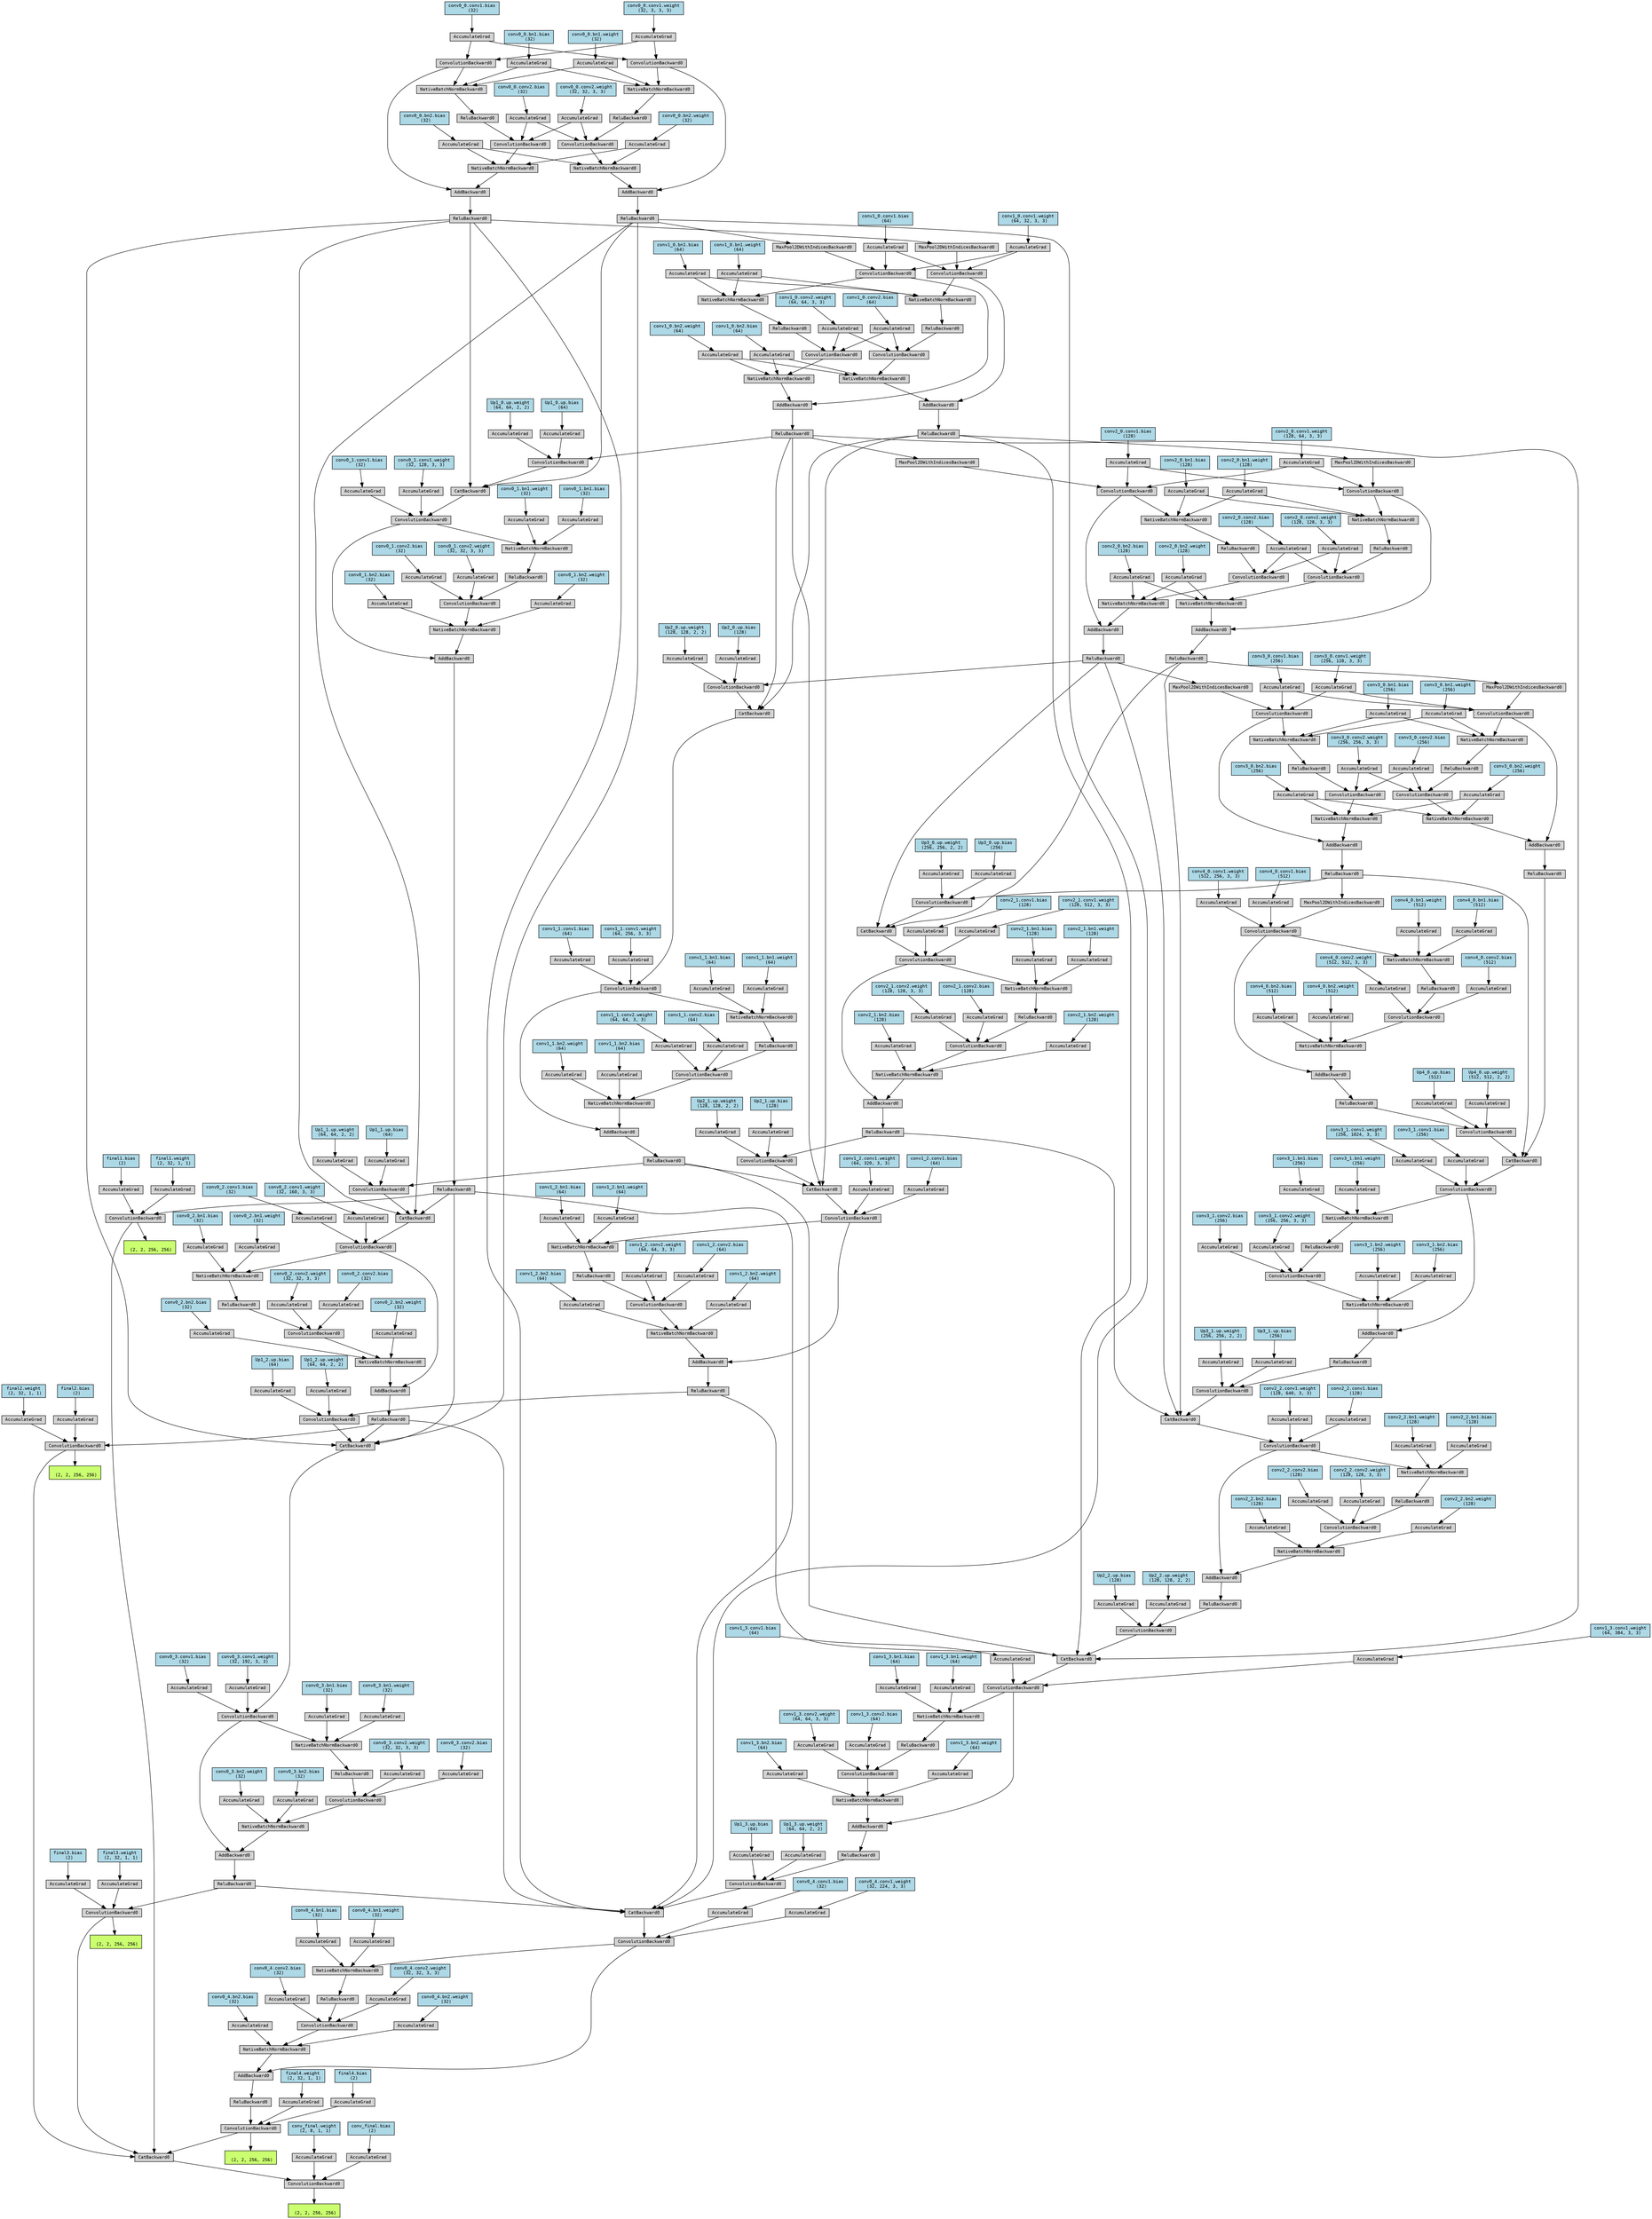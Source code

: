 digraph {
	graph [size="153.6,153.6"]
	node [align=left fontname=monospace fontsize=10 height=0.2 ranksep=0.1 shape=box style=filled]
	2801308381488 [label="
 (2, 2, 256, 256)" fillcolor=darkolivegreen1]
	2801308367216 [label=ConvolutionBackward0]
	2801308367168 -> 2801308367216
	2801308367168 [label=ReluBackward0]
	2801308366304 -> 2801308367168
	2801308366304 [label=AddBackward0]
	2801308366976 -> 2801308366304
	2801308366976 [label=NativeBatchNormBackward0]
	2801308366832 -> 2801308366976
	2801308366832 [label=ConvolutionBackward0]
	2801308366640 -> 2801308366832
	2801308366640 [label=ReluBackward0]
	2801308366448 -> 2801308366640
	2801308366448 [label=NativeBatchNormBackward0]
	2801308367024 -> 2801308366448
	2801308367024 [label=ConvolutionBackward0]
	2801308366064 -> 2801308367024
	2801308366064 [label=CatBackward0]
	2801308365776 -> 2801308366064
	2801308365776 [label=ReluBackward0]
	2801308365536 -> 2801308365776
	2801308365536 [label=AddBackward0]
	2801308365440 -> 2801308365536
	2801308365440 [label=NativeBatchNormBackward0]
	2801308367504 -> 2801308365440
	2801308367504 [label=ConvolutionBackward0]
	2801308367696 -> 2801308367504
	2801308367696 [label=ReluBackward0]
	2801308367888 -> 2801308367696
	2801308367888 [label=NativeBatchNormBackward0]
	2801308365488 -> 2801308367888
	2801308365488 [label=ConvolutionBackward0]
	2801308368128 -> 2801308365488
	2801237506544 [label="conv0_0.conv1.weight
 (32, 3, 3, 3)" fillcolor=lightblue]
	2801237506544 -> 2801308368128
	2801308368128 [label=AccumulateGrad]
	2801308368080 -> 2801308365488
	2801237506624 [label="conv0_0.conv1.bias
 (32)" fillcolor=lightblue]
	2801237506624 -> 2801308368080
	2801308368080 [label=AccumulateGrad]
	2801308367984 -> 2801308367888
	2801237506704 [label="conv0_0.bn1.weight
 (32)" fillcolor=lightblue]
	2801237506704 -> 2801308367984
	2801308367984 [label=AccumulateGrad]
	2801308367936 -> 2801308367888
	2801237506784 [label="conv0_0.bn1.bias
 (32)" fillcolor=lightblue]
	2801237506784 -> 2801308367936
	2801308367936 [label=AccumulateGrad]
	2801308367648 -> 2801308367504
	2801237507264 [label="conv0_0.conv2.weight
 (32, 32, 3, 3)" fillcolor=lightblue]
	2801237507264 -> 2801308367648
	2801308367648 [label=AccumulateGrad]
	2801308367600 -> 2801308367504
	2801237507344 [label="conv0_0.conv2.bias
 (32)" fillcolor=lightblue]
	2801237507344 -> 2801308367600
	2801308367600 [label=AccumulateGrad]
	2801308367456 -> 2801308365440
	2801237507424 [label="conv0_0.bn2.weight
 (32)" fillcolor=lightblue]
	2801237507424 -> 2801308367456
	2801308367456 [label=AccumulateGrad]
	2801308367408 -> 2801308365440
	2801237507504 [label="conv0_0.bn2.bias
 (32)" fillcolor=lightblue]
	2801237507504 -> 2801308367408
	2801308367408 [label=AccumulateGrad]
	2801308365488 -> 2801308365536
	2801308365920 -> 2801308366064
	2801308365920 [label=ReluBackward0]
	2801308367552 -> 2801308365920
	2801308367552 [label=AddBackward0]
	2801308367840 -> 2801308367552
	2801308367840 [label=NativeBatchNormBackward0]
	2801308368176 -> 2801308367840
	2801308368176 [label=ConvolutionBackward0]
	2801308368272 -> 2801308368176
	2801308368272 [label=ReluBackward0]
	2801308368368 -> 2801308368272
	2801308368368 [label=NativeBatchNormBackward0]
	2801308367744 -> 2801308368368
	2801308367744 [label=ConvolutionBackward0]
	2801308368128 -> 2801308367744
	2801308368080 -> 2801308367744
	2801308367984 -> 2801308368368
	2801308367936 -> 2801308368368
	2801308367648 -> 2801308368176
	2801308367600 -> 2801308368176
	2801308367456 -> 2801308367840
	2801308367408 -> 2801308367840
	2801308367744 -> 2801308367552
	2801308365968 -> 2801308366064
	2801308365968 [label=ConvolutionBackward0]
	2801308368032 -> 2801308365968
	2801308368032 [label=ReluBackward0]
	2801308368512 -> 2801308368032
	2801308368512 [label=AddBackward0]
	2801308368416 -> 2801308368512
	2801308368416 [label=NativeBatchNormBackward0]
	2801308368656 -> 2801308368416
	2801308368656 [label=ConvolutionBackward0]
	2801308368848 -> 2801308368656
	2801308368848 [label=ReluBackward0]
	2801308418256 -> 2801308368848
	2801308418256 [label=NativeBatchNormBackward0]
	2801308367792 -> 2801308418256
	2801308367792 [label=ConvolutionBackward0]
	2801308418496 -> 2801308367792
	2801308418496 [label=MaxPool2DWithIndicesBackward0]
	2801308365920 -> 2801308418496
	2801308418448 -> 2801308367792
	2801237507904 [label="conv1_0.conv1.weight
 (64, 32, 3, 3)" fillcolor=lightblue]
	2801237507904 -> 2801308418448
	2801308418448 [label=AccumulateGrad]
	2801308418400 -> 2801308367792
	2801237507984 [label="conv1_0.conv1.bias
 (64)" fillcolor=lightblue]
	2801237507984 -> 2801308418400
	2801308418400 [label=AccumulateGrad]
	2801308418352 -> 2801308418256
	2801237536832 [label="conv1_0.bn1.weight
 (64)" fillcolor=lightblue]
	2801237536832 -> 2801308418352
	2801308418352 [label=AccumulateGrad]
	2801308418304 -> 2801308418256
	2801237536912 [label="conv1_0.bn1.bias
 (64)" fillcolor=lightblue]
	2801237536912 -> 2801308418304
	2801308418304 [label=AccumulateGrad]
	2801308368800 -> 2801308368656
	2801237537312 [label="conv1_0.conv2.weight
 (64, 64, 3, 3)" fillcolor=lightblue]
	2801237537312 -> 2801308368800
	2801308368800 [label=AccumulateGrad]
	2801308368752 -> 2801308368656
	2801237537392 [label="conv1_0.conv2.bias
 (64)" fillcolor=lightblue]
	2801237537392 -> 2801308368752
	2801308368752 [label=AccumulateGrad]
	2801308368608 -> 2801308368416
	2801237537472 [label="conv1_0.bn2.weight
 (64)" fillcolor=lightblue]
	2801237537472 -> 2801308368608
	2801308368608 [label=AccumulateGrad]
	2801308368560 -> 2801308368416
	2801237537552 [label="conv1_0.bn2.bias
 (64)" fillcolor=lightblue]
	2801237537552 -> 2801308368560
	2801308368560 [label=AccumulateGrad]
	2801308367792 -> 2801308368512
	2801308365632 -> 2801308365968
	2801237537952 [label="Up1_0.up.weight
 (64, 64, 2, 2)" fillcolor=lightblue]
	2801237537952 -> 2801308365632
	2801308365632 [label=AccumulateGrad]
	2801308365680 -> 2801308365968
	2801237538032 [label="Up1_0.up.bias
 (64)" fillcolor=lightblue]
	2801237538032 -> 2801308365680
	2801308365680 [label=AccumulateGrad]
	2801308366112 -> 2801308367024
	2801237620672 [label="conv0_1.conv1.weight
 (32, 128, 3, 3)" fillcolor=lightblue]
	2801237620672 -> 2801308366112
	2801308366112 [label=AccumulateGrad]
	2801308366160 -> 2801308367024
	2801237620752 [label="conv0_1.conv1.bias
 (32)" fillcolor=lightblue]
	2801237620752 -> 2801308366160
	2801308366160 [label=AccumulateGrad]
	2801308366208 -> 2801308366448
	2801237620832 [label="conv0_1.bn1.weight
 (32)" fillcolor=lightblue]
	2801237620832 -> 2801308366208
	2801308366208 [label=AccumulateGrad]
	2801308366256 -> 2801308366448
	2801237620912 [label="conv0_1.bn1.bias
 (32)" fillcolor=lightblue]
	2801237620912 -> 2801308366256
	2801308366256 [label=AccumulateGrad]
	2801308366688 -> 2801308366832
	2801237621312 [label="conv0_1.conv2.weight
 (32, 32, 3, 3)" fillcolor=lightblue]
	2801237621312 -> 2801308366688
	2801308366688 [label=AccumulateGrad]
	2801308366736 -> 2801308366832
	2801237621392 [label="conv0_1.conv2.bias
 (32)" fillcolor=lightblue]
	2801237621392 -> 2801308366736
	2801308366736 [label=AccumulateGrad]
	2801308366880 -> 2801308366976
	2801237621472 [label="conv0_1.bn2.weight
 (32)" fillcolor=lightblue]
	2801237621472 -> 2801308366880
	2801308366880 [label=AccumulateGrad]
	2801308366928 -> 2801308366976
	2801237621552 [label="conv0_1.bn2.bias
 (32)" fillcolor=lightblue]
	2801237621552 -> 2801308366928
	2801308366928 [label=AccumulateGrad]
	2801308367024 -> 2801308366304
	2801308367360 -> 2801308367216
	2801277907168 [label="final1.weight
 (2, 32, 1, 1)" fillcolor=lightblue]
	2801277907168 -> 2801308367360
	2801308367360 [label=AccumulateGrad]
	2801308367072 -> 2801308367216
	2801277907248 [label="final1.bias
 (2)" fillcolor=lightblue]
	2801277907248 -> 2801308367072
	2801308367072 [label=AccumulateGrad]
	2801308367216 -> 2801308381488
	2801308381648 [label="
 (2, 2, 256, 256)" fillcolor=darkolivegreen1]
	2801308367120 [label=ConvolutionBackward0]
	2801308366784 -> 2801308367120
	2801308366784 [label=ReluBackward0]
	2801308366016 -> 2801308366784
	2801308366016 [label=AddBackward0]
	2801308368224 -> 2801308366016
	2801308368224 [label=NativeBatchNormBackward0]
	2801308368704 -> 2801308368224
	2801308368704 [label=ConvolutionBackward0]
	2801308418544 -> 2801308368704
	2801308418544 [label=ReluBackward0]
	2801308418736 -> 2801308418544
	2801308418736 [label=NativeBatchNormBackward0]
	2801308365728 -> 2801308418736
	2801308365728 [label=ConvolutionBackward0]
	2801308418976 -> 2801308365728
	2801308418976 [label=CatBackward0]
	2801308365776 -> 2801308418976
	2801308365920 -> 2801308418976
	2801308367168 -> 2801308418976
	2801308419168 -> 2801308418976
	2801308419168 [label=ConvolutionBackward0]
	2801308419264 -> 2801308419168
	2801308419264 [label=ReluBackward0]
	2801308419456 -> 2801308419264
	2801308419456 [label=AddBackward0]
	2801308419552 -> 2801308419456
	2801308419552 [label=NativeBatchNormBackward0]
	2801308419696 -> 2801308419552
	2801308419696 [label=ConvolutionBackward0]
	2801308419888 -> 2801308419696
	2801308419888 [label=ReluBackward0]
	2801308420080 -> 2801308419888
	2801308420080 [label=NativeBatchNormBackward0]
	2801308419504 -> 2801308420080
	2801308419504 [label=ConvolutionBackward0]
	2801308420320 -> 2801308419504
	2801308420320 [label=CatBackward0]
	2801308420512 -> 2801308420320
	2801308420512 [label=ReluBackward0]
	2801308420656 -> 2801308420512
	2801308420656 [label=AddBackward0]
	2801308420752 -> 2801308420656
	2801308420752 [label=NativeBatchNormBackward0]
	2801308420896 -> 2801308420752
	2801308420896 [label=ConvolutionBackward0]
	2801308420992 -> 2801308420896
	2801308420992 [label=ReluBackward0]
	2801308421088 -> 2801308420992
	2801308421088 [label=NativeBatchNormBackward0]
	2801308420704 -> 2801308421088
	2801308420704 [label=ConvolutionBackward0]
	2801308421232 -> 2801308420704
	2801308421232 [label=MaxPool2DWithIndicesBackward0]
	2801308365776 -> 2801308421232
	2801308418448 -> 2801308420704
	2801308418400 -> 2801308420704
	2801308418352 -> 2801308421088
	2801308418304 -> 2801308421088
	2801308368800 -> 2801308420896
	2801308368752 -> 2801308420896
	2801308368608 -> 2801308420752
	2801308368560 -> 2801308420752
	2801308420704 -> 2801308420656
	2801308368032 -> 2801308420320
	2801308420464 -> 2801308420320
	2801308420464 [label=ConvolutionBackward0]
	2801308420848 -> 2801308420464
	2801308420848 [label=ReluBackward0]
	2801308420800 -> 2801308420848
	2801308420800 [label=AddBackward0]
	2801308421280 -> 2801308420800
	2801308421280 [label=NativeBatchNormBackward0]
	2801308421424 -> 2801308421280
	2801308421424 [label=ConvolutionBackward0]
	2801308421616 -> 2801308421424
	2801308421616 [label=ReluBackward0]
	2801308421808 -> 2801308421616
	2801308421808 [label=NativeBatchNormBackward0]
	2801308421328 -> 2801308421808
	2801308421328 [label=ConvolutionBackward0]
	2801308422048 -> 2801308421328
	2801308422048 [label=MaxPool2DWithIndicesBackward0]
	2801308368032 -> 2801308422048
	2801308422000 -> 2801308421328
	2801237538192 [label="conv2_0.conv1.weight
 (128, 64, 3, 3)" fillcolor=lightblue]
	2801237538192 -> 2801308422000
	2801308422000 [label=AccumulateGrad]
	2801308421952 -> 2801308421328
	2801237538272 [label="conv2_0.conv1.bias
 (128)" fillcolor=lightblue]
	2801237538272 -> 2801308421952
	2801308421952 [label=AccumulateGrad]
	2801308421904 -> 2801308421808
	2801237538352 [label="conv2_0.bn1.weight
 (128)" fillcolor=lightblue]
	2801237538352 -> 2801308421904
	2801308421904 [label=AccumulateGrad]
	2801308421856 -> 2801308421808
	2801237538432 [label="conv2_0.bn1.bias
 (128)" fillcolor=lightblue]
	2801237538432 -> 2801308421856
	2801308421856 [label=AccumulateGrad]
	2801308421568 -> 2801308421424
	2801237538832 [label="conv2_0.conv2.weight
 (128, 128, 3, 3)" fillcolor=lightblue]
	2801237538832 -> 2801308421568
	2801308421568 [label=AccumulateGrad]
	2801308421520 -> 2801308421424
	2801237538912 [label="conv2_0.conv2.bias
 (128)" fillcolor=lightblue]
	2801237538912 -> 2801308421520
	2801308421520 [label=AccumulateGrad]
	2801308421376 -> 2801308421280
	2801237538992 [label="conv2_0.bn2.weight
 (128)" fillcolor=lightblue]
	2801237538992 -> 2801308421376
	2801308421376 [label=AccumulateGrad]
	2801308421136 -> 2801308421280
	2801237539072 [label="conv2_0.bn2.bias
 (128)" fillcolor=lightblue]
	2801237539072 -> 2801308421136
	2801308421136 [label=AccumulateGrad]
	2801308421328 -> 2801308420800
	2801308420560 -> 2801308420464
	2801237539472 [label="Up2_0.up.weight
 (128, 128, 2, 2)" fillcolor=lightblue]
	2801237539472 -> 2801308420560
	2801308420560 [label=AccumulateGrad]
	2801308420608 -> 2801308420464
	2801237539552 [label="Up2_0.up.bias
 (128)" fillcolor=lightblue]
	2801237539552 -> 2801308420608
	2801308420608 [label=AccumulateGrad]
	2801308420272 -> 2801308419504
	2801237621952 [label="conv1_1.conv1.weight
 (64, 256, 3, 3)" fillcolor=lightblue]
	2801237621952 -> 2801308420272
	2801308420272 [label=AccumulateGrad]
	2801308420224 -> 2801308419504
	2801237622032 [label="conv1_1.conv1.bias
 (64)" fillcolor=lightblue]
	2801237622032 -> 2801308420224
	2801308420224 [label=AccumulateGrad]
	2801308420176 -> 2801308420080
	2801237622112 [label="conv1_1.bn1.weight
 (64)" fillcolor=lightblue]
	2801237622112 -> 2801308420176
	2801308420176 [label=AccumulateGrad]
	2801308420128 -> 2801308420080
	2801237622192 [label="conv1_1.bn1.bias
 (64)" fillcolor=lightblue]
	2801237622192 -> 2801308420128
	2801308420128 [label=AccumulateGrad]
	2801308419840 -> 2801308419696
	2801237622592 [label="conv1_1.conv2.weight
 (64, 64, 3, 3)" fillcolor=lightblue]
	2801237622592 -> 2801308419840
	2801308419840 [label=AccumulateGrad]
	2801308419792 -> 2801308419696
	2801237622672 [label="conv1_1.conv2.bias
 (64)" fillcolor=lightblue]
	2801237622672 -> 2801308419792
	2801308419792 [label=AccumulateGrad]
	2801308419648 -> 2801308419552
	2801277669440 [label="conv1_1.bn2.weight
 (64)" fillcolor=lightblue]
	2801277669440 -> 2801308419648
	2801308419648 [label=AccumulateGrad]
	2801308419600 -> 2801308419552
	2801277669520 [label="conv1_1.bn2.bias
 (64)" fillcolor=lightblue]
	2801277669520 -> 2801308419600
	2801308419600 [label=AccumulateGrad]
	2801308419504 -> 2801308419456
	2801308419216 -> 2801308419168
	2801277669920 [label="Up1_1.up.weight
 (64, 64, 2, 2)" fillcolor=lightblue]
	2801277669920 -> 2801308419216
	2801308419216 [label=AccumulateGrad]
	2801308419072 -> 2801308419168
	2801277670000 [label="Up1_1.up.bias
 (64)" fillcolor=lightblue]
	2801277670000 -> 2801308419072
	2801308419072 [label=AccumulateGrad]
	2801308418928 -> 2801308365728
	2801277673200 [label="conv0_2.conv1.weight
 (32, 160, 3, 3)" fillcolor=lightblue]
	2801277673200 -> 2801308418928
	2801308418928 [label=AccumulateGrad]
	2801308418880 -> 2801308365728
	2801277673280 [label="conv0_2.conv1.bias
 (32)" fillcolor=lightblue]
	2801277673280 -> 2801308418880
	2801308418880 [label=AccumulateGrad]
	2801308418832 -> 2801308418736
	2801277673360 [label="conv0_2.bn1.weight
 (32)" fillcolor=lightblue]
	2801277673360 -> 2801308418832
	2801308418832 [label=AccumulateGrad]
	2801308418784 -> 2801308418736
	2801277751360 [label="conv0_2.bn1.bias
 (32)" fillcolor=lightblue]
	2801277751360 -> 2801308418784
	2801308418784 [label=AccumulateGrad]
	2801308418160 -> 2801308368704
	2801277751760 [label="conv0_2.conv2.weight
 (32, 32, 3, 3)" fillcolor=lightblue]
	2801277751760 -> 2801308418160
	2801308418160 [label=AccumulateGrad]
	2801308418208 -> 2801308368704
	2801277751840 [label="conv0_2.conv2.bias
 (32)" fillcolor=lightblue]
	2801277751840 -> 2801308418208
	2801308418208 [label=AccumulateGrad]
	2801308368320 -> 2801308368224
	2801277751920 [label="conv0_2.bn2.weight
 (32)" fillcolor=lightblue]
	2801277751920 -> 2801308368320
	2801308368320 [label=AccumulateGrad]
	2801308368464 -> 2801308368224
	2801277752000 [label="conv0_2.bn2.bias
 (32)" fillcolor=lightblue]
	2801277752000 -> 2801308368464
	2801308368464 [label=AccumulateGrad]
	2801308365728 -> 2801308366016
	2801308367312 -> 2801308367120
	2801277907408 [label="final2.weight
 (2, 32, 1, 1)" fillcolor=lightblue]
	2801277907408 -> 2801308367312
	2801308367312 [label=AccumulateGrad]
	2801308367264 -> 2801308367120
	2801277907488 [label="final2.bias
 (2)" fillcolor=lightblue]
	2801277907488 -> 2801308367264
	2801308367264 [label=AccumulateGrad]
	2801308367120 -> 2801308381648
	2801308381728 [label="
 (2, 2, 256, 256)" fillcolor=darkolivegreen1]
	2801308366592 [label=ConvolutionBackward0]
	2801308366496 -> 2801308366592
	2801308366496 [label=ReluBackward0]
	2801308419024 -> 2801308366496
	2801308419024 [label=AddBackward0]
	2801308419312 -> 2801308419024
	2801308419312 [label=NativeBatchNormBackward0]
	2801308419744 -> 2801308419312
	2801308419744 [label=ConvolutionBackward0]
	2801308420368 -> 2801308419744
	2801308420368 [label=ReluBackward0]
	2801308421040 -> 2801308420368
	2801308421040 [label=NativeBatchNormBackward0]
	2801308419120 -> 2801308421040
	2801308419120 [label=ConvolutionBackward0]
	2801308422096 -> 2801308419120
	2801308422096 [label=CatBackward0]
	2801308365776 -> 2801308422096
	2801308365920 -> 2801308422096
	2801308367168 -> 2801308422096
	2801308366784 -> 2801308422096
	2801308455120 -> 2801308422096
	2801308455120 [label=ConvolutionBackward0]
	2801308455216 -> 2801308455120
	2801308455216 [label=ReluBackward0]
	2801308455408 -> 2801308455216
	2801308455408 [label=AddBackward0]
	2801308455504 -> 2801308455408
	2801308455504 [label=NativeBatchNormBackward0]
	2801308455648 -> 2801308455504
	2801308455648 [label=ConvolutionBackward0]
	2801308455840 -> 2801308455648
	2801308455840 [label=ReluBackward0]
	2801308456032 -> 2801308455840
	2801308456032 [label=NativeBatchNormBackward0]
	2801308455456 -> 2801308456032
	2801308455456 [label=ConvolutionBackward0]
	2801308456272 -> 2801308455456
	2801308456272 [label=CatBackward0]
	2801308420512 -> 2801308456272
	2801308368032 -> 2801308456272
	2801308419264 -> 2801308456272
	2801308456464 -> 2801308456272
	2801308456464 [label=ConvolutionBackward0]
	2801308456560 -> 2801308456464
	2801308456560 [label=ReluBackward0]
	2801308456752 -> 2801308456560
	2801308456752 [label=AddBackward0]
	2801308456848 -> 2801308456752
	2801308456848 [label=NativeBatchNormBackward0]
	2801308456992 -> 2801308456848
	2801308456992 [label=ConvolutionBackward0]
	2801308457232 -> 2801308456992
	2801308457232 [label=ReluBackward0]
	2801308457424 -> 2801308457232
	2801308457424 [label=NativeBatchNormBackward0]
	2801308456800 -> 2801308457424
	2801308456800 [label=ConvolutionBackward0]
	2801308457664 -> 2801308456800
	2801308457664 [label=CatBackward0]
	2801308457856 -> 2801308457664
	2801308457856 [label=ReluBackward0]
	2801308458000 -> 2801308457856
	2801308458000 [label=AddBackward0]
	2801308458096 -> 2801308458000
	2801308458096 [label=NativeBatchNormBackward0]
	2801308458240 -> 2801308458096
	2801308458240 [label=ConvolutionBackward0]
	2801308458336 -> 2801308458240
	2801308458336 [label=ReluBackward0]
	2801308458432 -> 2801308458336
	2801308458432 [label=NativeBatchNormBackward0]
	2801308458048 -> 2801308458432
	2801308458048 [label=ConvolutionBackward0]
	2801308458576 -> 2801308458048
	2801308458576 [label=MaxPool2DWithIndicesBackward0]
	2801308420512 -> 2801308458576
	2801308422000 -> 2801308458048
	2801308421952 -> 2801308458048
	2801308421904 -> 2801308458432
	2801308421856 -> 2801308458432
	2801308421568 -> 2801308458240
	2801308421520 -> 2801308458240
	2801308421376 -> 2801308458096
	2801308421136 -> 2801308458096
	2801308458048 -> 2801308458000
	2801308420848 -> 2801308457664
	2801308457808 -> 2801308457664
	2801308457808 [label=ConvolutionBackward0]
	2801308458192 -> 2801308457808
	2801308458192 [label=ReluBackward0]
	2801308458144 -> 2801308458192
	2801308458144 [label=AddBackward0]
	2801308458624 -> 2801308458144
	2801308458624 [label=NativeBatchNormBackward0]
	2801308458768 -> 2801308458624
	2801308458768 [label=ConvolutionBackward0]
	2801308458960 -> 2801308458768
	2801308458960 [label=ReluBackward0]
	2801308467408 -> 2801308458960
	2801308467408 [label=NativeBatchNormBackward0]
	2801308458672 -> 2801308467408
	2801308458672 [label=ConvolutionBackward0]
	2801308467648 -> 2801308458672
	2801308467648 [label=MaxPool2DWithIndicesBackward0]
	2801308420848 -> 2801308467648
	2801308467600 -> 2801308458672
	2801237539712 [label="conv3_0.conv1.weight
 (256, 128, 3, 3)" fillcolor=lightblue]
	2801237539712 -> 2801308467600
	2801308467600 [label=AccumulateGrad]
	2801308467552 -> 2801308458672
	2801237539792 [label="conv3_0.conv1.bias
 (256)" fillcolor=lightblue]
	2801237539792 -> 2801308467552
	2801308467552 [label=AccumulateGrad]
	2801308467504 -> 2801308467408
	2801237539872 [label="conv3_0.bn1.weight
 (256)" fillcolor=lightblue]
	2801237539872 -> 2801308467504
	2801308467504 [label=AccumulateGrad]
	2801308467456 -> 2801308467408
	2801237539952 [label="conv3_0.bn1.bias
 (256)" fillcolor=lightblue]
	2801237539952 -> 2801308467456
	2801308467456 [label=AccumulateGrad]
	2801308458912 -> 2801308458768
	2801237540352 [label="conv3_0.conv2.weight
 (256, 256, 3, 3)" fillcolor=lightblue]
	2801237540352 -> 2801308458912
	2801308458912 [label=AccumulateGrad]
	2801308458864 -> 2801308458768
	2801237540432 [label="conv3_0.conv2.bias
 (256)" fillcolor=lightblue]
	2801237540432 -> 2801308458864
	2801308458864 [label=AccumulateGrad]
	2801308458720 -> 2801308458624
	2801237540512 [label="conv3_0.bn2.weight
 (256)" fillcolor=lightblue]
	2801237540512 -> 2801308458720
	2801308458720 [label=AccumulateGrad]
	2801308458480 -> 2801308458624
	2801237540592 [label="conv3_0.bn2.bias
 (256)" fillcolor=lightblue]
	2801237540592 -> 2801308458480
	2801308458480 [label=AccumulateGrad]
	2801308458672 -> 2801308458144
	2801308457904 -> 2801308457808
	2801237618912 [label="Up3_0.up.weight
 (256, 256, 2, 2)" fillcolor=lightblue]
	2801237618912 -> 2801308457904
	2801308457904 [label=AccumulateGrad]
	2801308457952 -> 2801308457808
	2801237618992 [label="Up3_0.up.bias
 (256)" fillcolor=lightblue]
	2801237618992 -> 2801308457952
	2801308457952 [label=AccumulateGrad]
	2801308457616 -> 2801308456800
	2801277670160 [label="conv2_1.conv1.weight
 (128, 512, 3, 3)" fillcolor=lightblue]
	2801277670160 -> 2801308457616
	2801308457616 [label=AccumulateGrad]
	2801308457568 -> 2801308456800
	2801277670240 [label="conv2_1.conv1.bias
 (128)" fillcolor=lightblue]
	2801277670240 -> 2801308457568
	2801308457568 [label=AccumulateGrad]
	2801308457520 -> 2801308457424
	2801277670320 [label="conv2_1.bn1.weight
 (128)" fillcolor=lightblue]
	2801277670320 -> 2801308457520
	2801308457520 [label=AccumulateGrad]
	2801308457472 -> 2801308457424
	2801277670400 [label="conv2_1.bn1.bias
 (128)" fillcolor=lightblue]
	2801277670400 -> 2801308457472
	2801308457472 [label=AccumulateGrad]
	2801308457184 -> 2801308456992
	2801277670800 [label="conv2_1.conv2.weight
 (128, 128, 3, 3)" fillcolor=lightblue]
	2801277670800 -> 2801308457184
	2801308457184 [label=AccumulateGrad]
	2801308457136 -> 2801308456992
	2801277670880 [label="conv2_1.conv2.bias
 (128)" fillcolor=lightblue]
	2801277670880 -> 2801308457136
	2801308457136 [label=AccumulateGrad]
	2801308456944 -> 2801308456848
	2801277670960 [label="conv2_1.bn2.weight
 (128)" fillcolor=lightblue]
	2801277670960 -> 2801308456944
	2801308456944 [label=AccumulateGrad]
	2801308456896 -> 2801308456848
	2801277671040 [label="conv2_1.bn2.bias
 (128)" fillcolor=lightblue]
	2801277671040 -> 2801308456896
	2801308456896 [label=AccumulateGrad]
	2801308456800 -> 2801308456752
	2801308456512 -> 2801308456464
	2801277671440 [label="Up2_1.up.weight
 (128, 128, 2, 2)" fillcolor=lightblue]
	2801277671440 -> 2801308456512
	2801308456512 [label=AccumulateGrad]
	2801308456368 -> 2801308456464
	2801277671520 [label="Up2_1.up.bias
 (128)" fillcolor=lightblue]
	2801277671520 -> 2801308456368
	2801308456368 [label=AccumulateGrad]
	2801308456224 -> 2801308455456
	2801277752400 [label="conv1_2.conv1.weight
 (64, 320, 3, 3)" fillcolor=lightblue]
	2801277752400 -> 2801308456224
	2801308456224 [label=AccumulateGrad]
	2801308456176 -> 2801308455456
	2801277752480 [label="conv1_2.conv1.bias
 (64)" fillcolor=lightblue]
	2801277752480 -> 2801308456176
	2801308456176 [label=AccumulateGrad]
	2801308456128 -> 2801308456032
	2801277752560 [label="conv1_2.bn1.weight
 (64)" fillcolor=lightblue]
	2801277752560 -> 2801308456128
	2801308456128 [label=AccumulateGrad]
	2801308456080 -> 2801308456032
	2801277752640 [label="conv1_2.bn1.bias
 (64)" fillcolor=lightblue]
	2801277752640 -> 2801308456080
	2801308456080 [label=AccumulateGrad]
	2801308455792 -> 2801308455648
	2801277753040 [label="conv1_2.conv2.weight
 (64, 64, 3, 3)" fillcolor=lightblue]
	2801277753040 -> 2801308455792
	2801308455792 [label=AccumulateGrad]
	2801308455744 -> 2801308455648
	2801277753120 [label="conv1_2.conv2.bias
 (64)" fillcolor=lightblue]
	2801277753120 -> 2801308455744
	2801308455744 [label=AccumulateGrad]
	2801308455600 -> 2801308455504
	2801277753200 [label="conv1_2.bn2.weight
 (64)" fillcolor=lightblue]
	2801277753200 -> 2801308455600
	2801308455600 [label=AccumulateGrad]
	2801308455552 -> 2801308455504
	2801277753280 [label="conv1_2.bn2.bias
 (64)" fillcolor=lightblue]
	2801277753280 -> 2801308455552
	2801308455552 [label=AccumulateGrad]
	2801308455456 -> 2801308455408
	2801308455168 -> 2801308455120
	2801277753680 [label="Up1_2.up.weight
 (64, 64, 2, 2)" fillcolor=lightblue]
	2801277753680 -> 2801308455168
	2801308455168 [label=AccumulateGrad]
	2801308455024 -> 2801308455120
	2801277753760 [label="Up1_2.up.bias
 (64)" fillcolor=lightblue]
	2801277753760 -> 2801308455024
	2801308455024 [label=AccumulateGrad]
	2801308421712 -> 2801308419120
	2801277837456 [label="conv0_3.conv1.weight
 (32, 192, 3, 3)" fillcolor=lightblue]
	2801277837456 -> 2801308421712
	2801308421712 [label=AccumulateGrad]
	2801308421760 -> 2801308419120
	2801277837536 [label="conv0_3.conv1.bias
 (32)" fillcolor=lightblue]
	2801277837536 -> 2801308421760
	2801308421760 [label=AccumulateGrad]
	2801308421664 -> 2801308421040
	2801277837616 [label="conv0_3.bn1.weight
 (32)" fillcolor=lightblue]
	2801277837616 -> 2801308421664
	2801308421664 [label=AccumulateGrad]
	2801308421472 -> 2801308421040
	2801277837696 [label="conv0_3.bn1.bias
 (32)" fillcolor=lightblue]
	2801277837696 -> 2801308421472
	2801308421472 [label=AccumulateGrad]
	2801308419984 -> 2801308419744
	2801277838096 [label="conv0_3.conv2.weight
 (32, 32, 3, 3)" fillcolor=lightblue]
	2801277838096 -> 2801308419984
	2801308419984 [label=AccumulateGrad]
	2801308420032 -> 2801308419744
	2801277838176 [label="conv0_3.conv2.bias
 (32)" fillcolor=lightblue]
	2801277838176 -> 2801308420032
	2801308420032 [label=AccumulateGrad]
	2801308419360 -> 2801308419312
	2801277838256 [label="conv0_3.bn2.weight
 (32)" fillcolor=lightblue]
	2801277838256 -> 2801308419360
	2801308419360 [label=AccumulateGrad]
	2801308419408 -> 2801308419312
	2801277838336 [label="conv0_3.bn2.bias
 (32)" fillcolor=lightblue]
	2801277838336 -> 2801308419408
	2801308419408 [label=AccumulateGrad]
	2801308419120 -> 2801308419024
	2801308366544 -> 2801308366592
	2801277907648 [label="final3.weight
 (2, 32, 1, 1)" fillcolor=lightblue]
	2801277907648 -> 2801308366544
	2801308366544 [label=AccumulateGrad]
	2801308418112 -> 2801308366592
	2801277907728 [label="final3.bias
 (2)" fillcolor=lightblue]
	2801277907728 -> 2801308418112
	2801308418112 [label=AccumulateGrad]
	2801308366592 -> 2801308381728
	2801308381808 [label="
 (2, 2, 256, 256)" fillcolor=darkolivegreen1]
	2801308418688 [label=ConvolutionBackward0]
	2801308419936 -> 2801308418688
	2801308419936 [label=ReluBackward0]
	2801308420944 -> 2801308419936
	2801308420944 [label=AddBackward0]
	2801308455264 -> 2801308420944
	2801308455264 [label=NativeBatchNormBackward0]
	2801308455696 -> 2801308455264
	2801308455696 [label=ConvolutionBackward0]
	2801308456320 -> 2801308455696
	2801308456320 [label=ReluBackward0]
	2801308456656 -> 2801308456320
	2801308456656 [label=NativeBatchNormBackward0]
	2801308455072 -> 2801308456656
	2801308455072 [label=ConvolutionBackward0]
	2801308457712 -> 2801308455072
	2801308457712 [label=CatBackward0]
	2801308365776 -> 2801308457712
	2801308365920 -> 2801308457712
	2801308367168 -> 2801308457712
	2801308366784 -> 2801308457712
	2801308366496 -> 2801308457712
	2801308458384 -> 2801308457712
	2801308458384 [label=ConvolutionBackward0]
	2801308458816 -> 2801308458384
	2801308458816 [label=ReluBackward0]
	2801308467840 -> 2801308458816
	2801308467840 [label=AddBackward0]
	2801308467744 -> 2801308467840
	2801308467744 [label=NativeBatchNormBackward0]
	2801308467984 -> 2801308467744
	2801308467984 [label=ConvolutionBackward0]
	2801308468176 -> 2801308467984
	2801308468176 [label=ReluBackward0]
	2801308468368 -> 2801308468176
	2801308468368 [label=NativeBatchNormBackward0]
	2801308467792 -> 2801308468368
	2801308467792 [label=ConvolutionBackward0]
	2801308468608 -> 2801308467792
	2801308468608 [label=CatBackward0]
	2801308420512 -> 2801308468608
	2801308368032 -> 2801308468608
	2801308419264 -> 2801308468608
	2801308455216 -> 2801308468608
	2801308468800 -> 2801308468608
	2801308468800 [label=ConvolutionBackward0]
	2801308468896 -> 2801308468800
	2801308468896 [label=ReluBackward0]
	2801308469088 -> 2801308468896
	2801308469088 [label=AddBackward0]
	2801308469184 -> 2801308469088
	2801308469184 [label=NativeBatchNormBackward0]
	2801308469328 -> 2801308469184
	2801308469328 [label=ConvolutionBackward0]
	2801308469520 -> 2801308469328
	2801308469520 [label=ReluBackward0]
	2801308469712 -> 2801308469520
	2801308469712 [label=NativeBatchNormBackward0]
	2801308469136 -> 2801308469712
	2801308469136 [label=ConvolutionBackward0]
	2801308469952 -> 2801308469136
	2801308469952 [label=CatBackward0]
	2801308457856 -> 2801308469952
	2801308420848 -> 2801308469952
	2801308456560 -> 2801308469952
	2801308470144 -> 2801308469952
	2801308470144 [label=ConvolutionBackward0]
	2801308470240 -> 2801308470144
	2801308470240 [label=ReluBackward0]
	2801308470432 -> 2801308470240
	2801308470432 [label=AddBackward0]
	2801308470528 -> 2801308470432
	2801308470528 [label=NativeBatchNormBackward0]
	2801308470672 -> 2801308470528
	2801308470672 [label=ConvolutionBackward0]
	2801308470864 -> 2801308470672
	2801308470864 [label=ReluBackward0]
	2801308471056 -> 2801308470864
	2801308471056 [label=NativeBatchNormBackward0]
	2801308470480 -> 2801308471056
	2801308470480 [label=ConvolutionBackward0]
	2801308471248 -> 2801308470480
	2801308471248 [label=CatBackward0]
	2801308500224 -> 2801308471248
	2801308500224 [label=ReluBackward0]
	2801308500368 -> 2801308500224
	2801308500368 [label=AddBackward0]
	2801308500464 -> 2801308500368
	2801308500464 [label=NativeBatchNormBackward0]
	2801308500608 -> 2801308500464
	2801308500608 [label=ConvolutionBackward0]
	2801308500704 -> 2801308500608
	2801308500704 [label=ReluBackward0]
	2801308500800 -> 2801308500704
	2801308500800 [label=NativeBatchNormBackward0]
	2801308500416 -> 2801308500800
	2801308500416 [label=ConvolutionBackward0]
	2801308500944 -> 2801308500416
	2801308500944 [label=MaxPool2DWithIndicesBackward0]
	2801308457856 -> 2801308500944
	2801308467600 -> 2801308500416
	2801308467552 -> 2801308500416
	2801308467504 -> 2801308500800
	2801308467456 -> 2801308500800
	2801308458912 -> 2801308500608
	2801308458864 -> 2801308500608
	2801308458720 -> 2801308500464
	2801308458480 -> 2801308500464
	2801308500416 -> 2801308500368
	2801308458192 -> 2801308471248
	2801308500176 -> 2801308471248
	2801308500176 [label=ConvolutionBackward0]
	2801308500560 -> 2801308500176
	2801308500560 [label=ReluBackward0]
	2801308500512 -> 2801308500560
	2801308500512 [label=AddBackward0]
	2801308500992 -> 2801308500512
	2801308500992 [label=NativeBatchNormBackward0]
	2801308501136 -> 2801308500992
	2801308501136 [label=ConvolutionBackward0]
	2801308501328 -> 2801308501136
	2801308501328 [label=ReluBackward0]
	2801308501520 -> 2801308501328
	2801308501520 [label=NativeBatchNormBackward0]
	2801308501040 -> 2801308501520
	2801308501040 [label=ConvolutionBackward0]
	2801308501760 -> 2801308501040
	2801308501760 [label=MaxPool2DWithIndicesBackward0]
	2801308458192 -> 2801308501760
	2801308501712 -> 2801308501040
	2801237619152 [label="conv4_0.conv1.weight
 (512, 256, 3, 3)" fillcolor=lightblue]
	2801237619152 -> 2801308501712
	2801308501712 [label=AccumulateGrad]
	2801308501664 -> 2801308501040
	2801237619232 [label="conv4_0.conv1.bias
 (512)" fillcolor=lightblue]
	2801237619232 -> 2801308501664
	2801308501664 [label=AccumulateGrad]
	2801308501616 -> 2801308501520
	2801237619312 [label="conv4_0.bn1.weight
 (512)" fillcolor=lightblue]
	2801237619312 -> 2801308501616
	2801308501616 [label=AccumulateGrad]
	2801308501568 -> 2801308501520
	2801237619392 [label="conv4_0.bn1.bias
 (512)" fillcolor=lightblue]
	2801237619392 -> 2801308501568
	2801308501568 [label=AccumulateGrad]
	2801308501280 -> 2801308501136
	2801237619792 [label="conv4_0.conv2.weight
 (512, 512, 3, 3)" fillcolor=lightblue]
	2801237619792 -> 2801308501280
	2801308501280 [label=AccumulateGrad]
	2801308501232 -> 2801308501136
	2801237619872 [label="conv4_0.conv2.bias
 (512)" fillcolor=lightblue]
	2801237619872 -> 2801308501232
	2801308501232 [label=AccumulateGrad]
	2801308501088 -> 2801308500992
	2801237619952 [label="conv4_0.bn2.weight
 (512)" fillcolor=lightblue]
	2801237619952 -> 2801308501088
	2801308501088 [label=AccumulateGrad]
	2801308500848 -> 2801308500992
	2801237620032 [label="conv4_0.bn2.bias
 (512)" fillcolor=lightblue]
	2801237620032 -> 2801308500848
	2801308500848 [label=AccumulateGrad]
	2801308501040 -> 2801308500512
	2801308500272 -> 2801308500176
	2801237620432 [label="Up4_0.up.weight
 (512, 512, 2, 2)" fillcolor=lightblue]
	2801237620432 -> 2801308500272
	2801308500272 [label=AccumulateGrad]
	2801308500320 -> 2801308500176
	2801237620512 [label="Up4_0.up.bias
 (512)" fillcolor=lightblue]
	2801237620512 -> 2801308500320
	2801308500320 [label=AccumulateGrad]
	2801308471200 -> 2801308470480
	2801277671680 [label="conv3_1.conv1.weight
 (256, 1024, 3, 3)" fillcolor=lightblue]
	2801277671680 -> 2801308471200
	2801308471200 [label=AccumulateGrad]
	2801308500032 -> 2801308470480
	2801277671760 [label="conv3_1.conv1.bias
 (256)" fillcolor=lightblue]
	2801277671760 -> 2801308500032
	2801308500032 [label=AccumulateGrad]
	2801308471152 -> 2801308471056
	2801277671840 [label="conv3_1.bn1.weight
 (256)" fillcolor=lightblue]
	2801277671840 -> 2801308471152
	2801308471152 [label=AccumulateGrad]
	2801308471104 -> 2801308471056
	2801277671920 [label="conv3_1.bn1.bias
 (256)" fillcolor=lightblue]
	2801277671920 -> 2801308471104
	2801308471104 [label=AccumulateGrad]
	2801308470816 -> 2801308470672
	2801277672320 [label="conv3_1.conv2.weight
 (256, 256, 3, 3)" fillcolor=lightblue]
	2801277672320 -> 2801308470816
	2801308470816 [label=AccumulateGrad]
	2801308470768 -> 2801308470672
	2801277672400 [label="conv3_1.conv2.bias
 (256)" fillcolor=lightblue]
	2801277672400 -> 2801308470768
	2801308470768 [label=AccumulateGrad]
	2801308470624 -> 2801308470528
	2801277672480 [label="conv3_1.bn2.weight
 (256)" fillcolor=lightblue]
	2801277672480 -> 2801308470624
	2801308470624 [label=AccumulateGrad]
	2801308470576 -> 2801308470528
	2801277672560 [label="conv3_1.bn2.bias
 (256)" fillcolor=lightblue]
	2801277672560 -> 2801308470576
	2801308470576 [label=AccumulateGrad]
	2801308470480 -> 2801308470432
	2801308470192 -> 2801308470144
	2801277672960 [label="Up3_1.up.weight
 (256, 256, 2, 2)" fillcolor=lightblue]
	2801277672960 -> 2801308470192
	2801308470192 [label=AccumulateGrad]
	2801308470048 -> 2801308470144
	2801277673040 [label="Up3_1.up.bias
 (256)" fillcolor=lightblue]
	2801277673040 -> 2801308470048
	2801308470048 [label=AccumulateGrad]
	2801308469904 -> 2801308469136
	2801277753920 [label="conv2_2.conv1.weight
 (128, 640, 3, 3)" fillcolor=lightblue]
	2801277753920 -> 2801308469904
	2801308469904 [label=AccumulateGrad]
	2801308469856 -> 2801308469136
	2801277754000 [label="conv2_2.conv1.bias
 (128)" fillcolor=lightblue]
	2801277754000 -> 2801308469856
	2801308469856 [label=AccumulateGrad]
	2801308469808 -> 2801308469712
	2801277754080 [label="conv2_2.bn1.weight
 (128)" fillcolor=lightblue]
	2801277754080 -> 2801308469808
	2801308469808 [label=AccumulateGrad]
	2801308469760 -> 2801308469712
	2801277754160 [label="conv2_2.bn1.bias
 (128)" fillcolor=lightblue]
	2801277754160 -> 2801308469760
	2801308469760 [label=AccumulateGrad]
	2801308469472 -> 2801308469328
	2801277754560 [label="conv2_2.conv2.weight
 (128, 128, 3, 3)" fillcolor=lightblue]
	2801277754560 -> 2801308469472
	2801308469472 [label=AccumulateGrad]
	2801308469424 -> 2801308469328
	2801277754640 [label="conv2_2.conv2.bias
 (128)" fillcolor=lightblue]
	2801277754640 -> 2801308469424
	2801308469424 [label=AccumulateGrad]
	2801308469280 -> 2801308469184
	2801277754720 [label="conv2_2.bn2.weight
 (128)" fillcolor=lightblue]
	2801277754720 -> 2801308469280
	2801308469280 [label=AccumulateGrad]
	2801308469232 -> 2801308469184
	2801277754800 [label="conv2_2.bn2.bias
 (128)" fillcolor=lightblue]
	2801277754800 -> 2801308469232
	2801308469232 [label=AccumulateGrad]
	2801308469136 -> 2801308469088
	2801308468848 -> 2801308468800
	2801277755200 [label="Up2_2.up.weight
 (128, 128, 2, 2)" fillcolor=lightblue]
	2801277755200 -> 2801308468848
	2801308468848 [label=AccumulateGrad]
	2801308468704 -> 2801308468800
	2801277755280 [label="Up2_2.up.bias
 (128)" fillcolor=lightblue]
	2801277755280 -> 2801308468704
	2801308468704 [label=AccumulateGrad]
	2801308468560 -> 2801308467792
	2801277838736 [label="conv1_3.conv1.weight
 (64, 384, 3, 3)" fillcolor=lightblue]
	2801277838736 -> 2801308468560
	2801308468560 [label=AccumulateGrad]
	2801308468512 -> 2801308467792
	2801277838816 [label="conv1_3.conv1.bias
 (64)" fillcolor=lightblue]
	2801277838816 -> 2801308468512
	2801308468512 [label=AccumulateGrad]
	2801308468464 -> 2801308468368
	2801277838896 [label="conv1_3.bn1.weight
 (64)" fillcolor=lightblue]
	2801277838896 -> 2801308468464
	2801308468464 [label=AccumulateGrad]
	2801308468416 -> 2801308468368
	2801277838976 [label="conv1_3.bn1.bias
 (64)" fillcolor=lightblue]
	2801277838976 -> 2801308468416
	2801308468416 [label=AccumulateGrad]
	2801308468128 -> 2801308467984
	2801277839376 [label="conv1_3.conv2.weight
 (64, 64, 3, 3)" fillcolor=lightblue]
	2801277839376 -> 2801308468128
	2801308468128 [label=AccumulateGrad]
	2801308468080 -> 2801308467984
	2801277839456 [label="conv1_3.conv2.bias
 (64)" fillcolor=lightblue]
	2801277839456 -> 2801308468080
	2801308468080 [label=AccumulateGrad]
	2801308467936 -> 2801308467744
	2801277839536 [label="conv1_3.bn2.weight
 (64)" fillcolor=lightblue]
	2801277839536 -> 2801308467936
	2801308467936 [label=AccumulateGrad]
	2801308467888 -> 2801308467744
	2801277839616 [label="conv1_3.bn2.bias
 (64)" fillcolor=lightblue]
	2801277839616 -> 2801308467888
	2801308467888 [label=AccumulateGrad]
	2801308467792 -> 2801308467840
	2801308458288 -> 2801308458384
	2801277840016 [label="Up1_3.up.weight
 (64, 64, 2, 2)" fillcolor=lightblue]
	2801277840016 -> 2801308458288
	2801308458288 [label=AccumulateGrad]
	2801308467264 -> 2801308458384
	2801277840096 [label="Up1_3.up.bias
 (64)" fillcolor=lightblue]
	2801277840096 -> 2801308467264
	2801308467264 [label=AccumulateGrad]
	2801308457328 -> 2801308455072
	2801277840256 [label="conv0_4.conv1.weight
 (32, 224, 3, 3)" fillcolor=lightblue]
	2801277840256 -> 2801308457328
	2801308457328 [label=AccumulateGrad]
	2801308457376 -> 2801308455072
	2801277840336 [label="conv0_4.conv1.bias
 (32)" fillcolor=lightblue]
	2801277840336 -> 2801308457376
	2801308457376 [label=AccumulateGrad]
	2801308457280 -> 2801308456656
	2801277840416 [label="conv0_4.bn1.weight
 (32)" fillcolor=lightblue]
	2801277840416 -> 2801308457280
	2801308457280 [label=AccumulateGrad]
	2801308457040 -> 2801308456656
	2801277840496 [label="conv0_4.bn1.bias
 (32)" fillcolor=lightblue]
	2801277840496 -> 2801308457040
	2801308457040 [label=AccumulateGrad]
	2801308455936 -> 2801308455696
	2801277840896 [label="conv0_4.conv2.weight
 (32, 32, 3, 3)" fillcolor=lightblue]
	2801277840896 -> 2801308455936
	2801308455936 [label=AccumulateGrad]
	2801308455984 -> 2801308455696
	2801277840976 [label="conv0_4.conv2.bias
 (32)" fillcolor=lightblue]
	2801277840976 -> 2801308455984
	2801308455984 [label=AccumulateGrad]
	2801308455312 -> 2801308455264
	2801277841056 [label="conv0_4.bn2.weight
 (32)" fillcolor=lightblue]
	2801277841056 -> 2801308455312
	2801308455312 [label=AccumulateGrad]
	2801308455360 -> 2801308455264
	2801277841136 [label="conv0_4.bn2.bias
 (32)" fillcolor=lightblue]
	2801277841136 -> 2801308455360
	2801308455360 [label=AccumulateGrad]
	2801308455072 -> 2801308420944
	2801308418592 -> 2801308418688
	2801277907888 [label="final4.weight
 (2, 32, 1, 1)" fillcolor=lightblue]
	2801277907888 -> 2801308418592
	2801308418592 [label=AccumulateGrad]
	2801308418640 -> 2801308418688
	2801277907968 [label="final4.bias
 (2)" fillcolor=lightblue]
	2801277907968 -> 2801308418640
	2801308418640 [label=AccumulateGrad]
	2801308418688 -> 2801308381808
	2801308381968 [label="
 (2, 2, 256, 256)" fillcolor=darkolivegreen1]
	2801308420416 [label=ConvolutionBackward0]
	2801308421184 -> 2801308420416
	2801308421184 [label=CatBackward0]
	2801308367216 -> 2801308421184
	2801308367120 -> 2801308421184
	2801308366592 -> 2801308421184
	2801308418688 -> 2801308421184
	2801308455888 -> 2801308420416
	2801277908128 [label="conv_final.weight
 (2, 8, 1, 1)" fillcolor=lightblue]
	2801277908128 -> 2801308455888
	2801308455888 [label=AccumulateGrad]
	2801308454976 -> 2801308420416
	2801277908208 [label="conv_final.bias
 (2)" fillcolor=lightblue]
	2801277908208 -> 2801308454976
	2801308454976 [label=AccumulateGrad]
	2801308420416 -> 2801308381968
}
